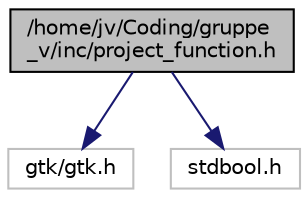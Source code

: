 digraph "/home/jv/Coding/gruppe_v/inc/project_function.h"
{
 // LATEX_PDF_SIZE
  edge [fontname="Helvetica",fontsize="10",labelfontname="Helvetica",labelfontsize="10"];
  node [fontname="Helvetica",fontsize="10",shape=record];
  Node1 [label="/home/jv/Coding/gruppe\l_v/inc/project_function.h",height=0.2,width=0.4,color="black", fillcolor="grey75", style="filled", fontcolor="black",tooltip="Contains all structs and prototypes of implemented functions."];
  Node1 -> Node2 [color="midnightblue",fontsize="10",style="solid",fontname="Helvetica"];
  Node2 [label="gtk/gtk.h",height=0.2,width=0.4,color="grey75", fillcolor="white", style="filled",tooltip=" "];
  Node1 -> Node3 [color="midnightblue",fontsize="10",style="solid",fontname="Helvetica"];
  Node3 [label="stdbool.h",height=0.2,width=0.4,color="grey75", fillcolor="white", style="filled",tooltip=" "];
}
